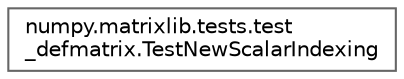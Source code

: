 digraph "Graphical Class Hierarchy"
{
 // LATEX_PDF_SIZE
  bgcolor="transparent";
  edge [fontname=Helvetica,fontsize=10,labelfontname=Helvetica,labelfontsize=10];
  node [fontname=Helvetica,fontsize=10,shape=box,height=0.2,width=0.4];
  rankdir="LR";
  Node0 [id="Node000000",label="numpy.matrixlib.tests.test\l_defmatrix.TestNewScalarIndexing",height=0.2,width=0.4,color="grey40", fillcolor="white", style="filled",URL="$d4/d50/classnumpy_1_1matrixlib_1_1tests_1_1test__defmatrix_1_1TestNewScalarIndexing.html",tooltip=" "];
}
